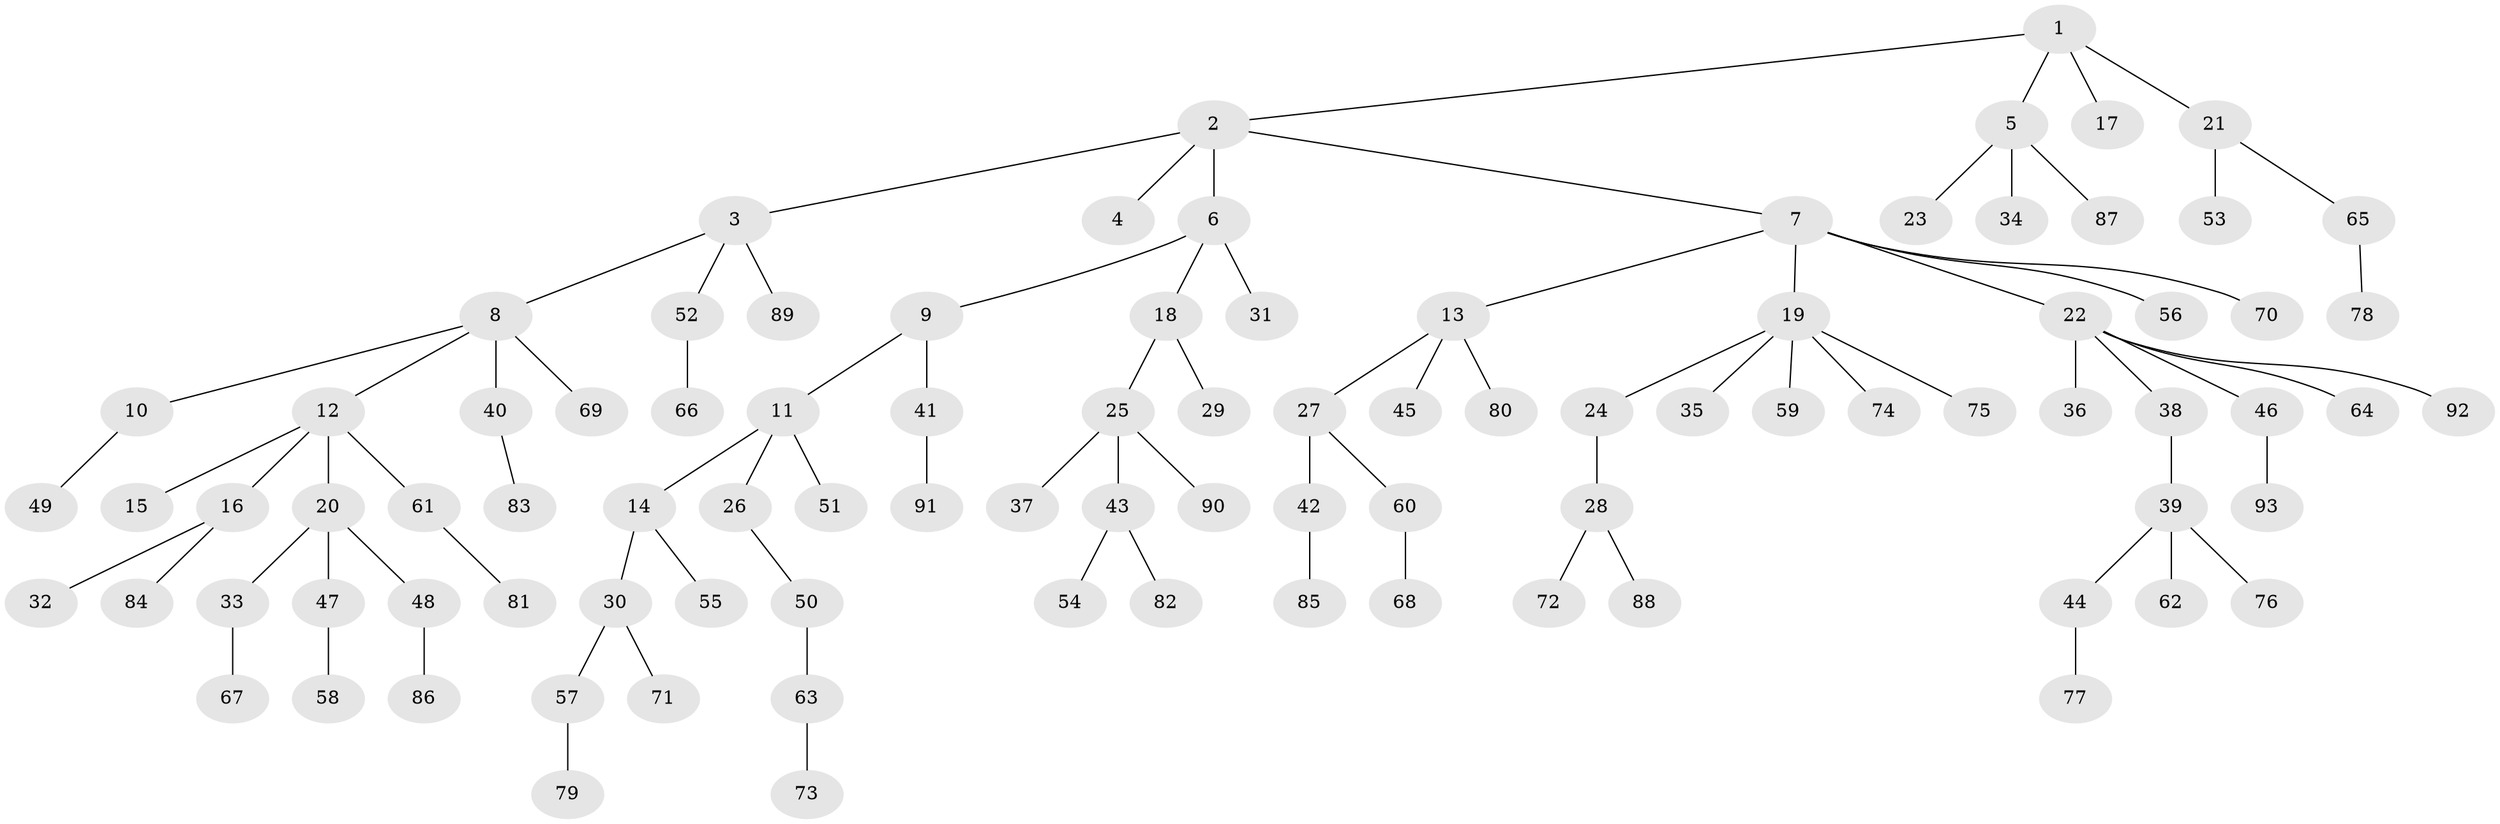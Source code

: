 // Generated by graph-tools (version 1.1) at 2025/53/03/09/25 04:53:14]
// undirected, 93 vertices, 92 edges
graph export_dot {
graph [start="1"]
  node [color=gray90,style=filled];
  1;
  2;
  3;
  4;
  5;
  6;
  7;
  8;
  9;
  10;
  11;
  12;
  13;
  14;
  15;
  16;
  17;
  18;
  19;
  20;
  21;
  22;
  23;
  24;
  25;
  26;
  27;
  28;
  29;
  30;
  31;
  32;
  33;
  34;
  35;
  36;
  37;
  38;
  39;
  40;
  41;
  42;
  43;
  44;
  45;
  46;
  47;
  48;
  49;
  50;
  51;
  52;
  53;
  54;
  55;
  56;
  57;
  58;
  59;
  60;
  61;
  62;
  63;
  64;
  65;
  66;
  67;
  68;
  69;
  70;
  71;
  72;
  73;
  74;
  75;
  76;
  77;
  78;
  79;
  80;
  81;
  82;
  83;
  84;
  85;
  86;
  87;
  88;
  89;
  90;
  91;
  92;
  93;
  1 -- 2;
  1 -- 5;
  1 -- 17;
  1 -- 21;
  2 -- 3;
  2 -- 4;
  2 -- 6;
  2 -- 7;
  3 -- 8;
  3 -- 52;
  3 -- 89;
  5 -- 23;
  5 -- 34;
  5 -- 87;
  6 -- 9;
  6 -- 18;
  6 -- 31;
  7 -- 13;
  7 -- 19;
  7 -- 22;
  7 -- 56;
  7 -- 70;
  8 -- 10;
  8 -- 12;
  8 -- 40;
  8 -- 69;
  9 -- 11;
  9 -- 41;
  10 -- 49;
  11 -- 14;
  11 -- 26;
  11 -- 51;
  12 -- 15;
  12 -- 16;
  12 -- 20;
  12 -- 61;
  13 -- 27;
  13 -- 45;
  13 -- 80;
  14 -- 30;
  14 -- 55;
  16 -- 32;
  16 -- 84;
  18 -- 25;
  18 -- 29;
  19 -- 24;
  19 -- 35;
  19 -- 59;
  19 -- 74;
  19 -- 75;
  20 -- 33;
  20 -- 47;
  20 -- 48;
  21 -- 53;
  21 -- 65;
  22 -- 36;
  22 -- 38;
  22 -- 46;
  22 -- 64;
  22 -- 92;
  24 -- 28;
  25 -- 37;
  25 -- 43;
  25 -- 90;
  26 -- 50;
  27 -- 42;
  27 -- 60;
  28 -- 72;
  28 -- 88;
  30 -- 57;
  30 -- 71;
  33 -- 67;
  38 -- 39;
  39 -- 44;
  39 -- 62;
  39 -- 76;
  40 -- 83;
  41 -- 91;
  42 -- 85;
  43 -- 54;
  43 -- 82;
  44 -- 77;
  46 -- 93;
  47 -- 58;
  48 -- 86;
  50 -- 63;
  52 -- 66;
  57 -- 79;
  60 -- 68;
  61 -- 81;
  63 -- 73;
  65 -- 78;
}
